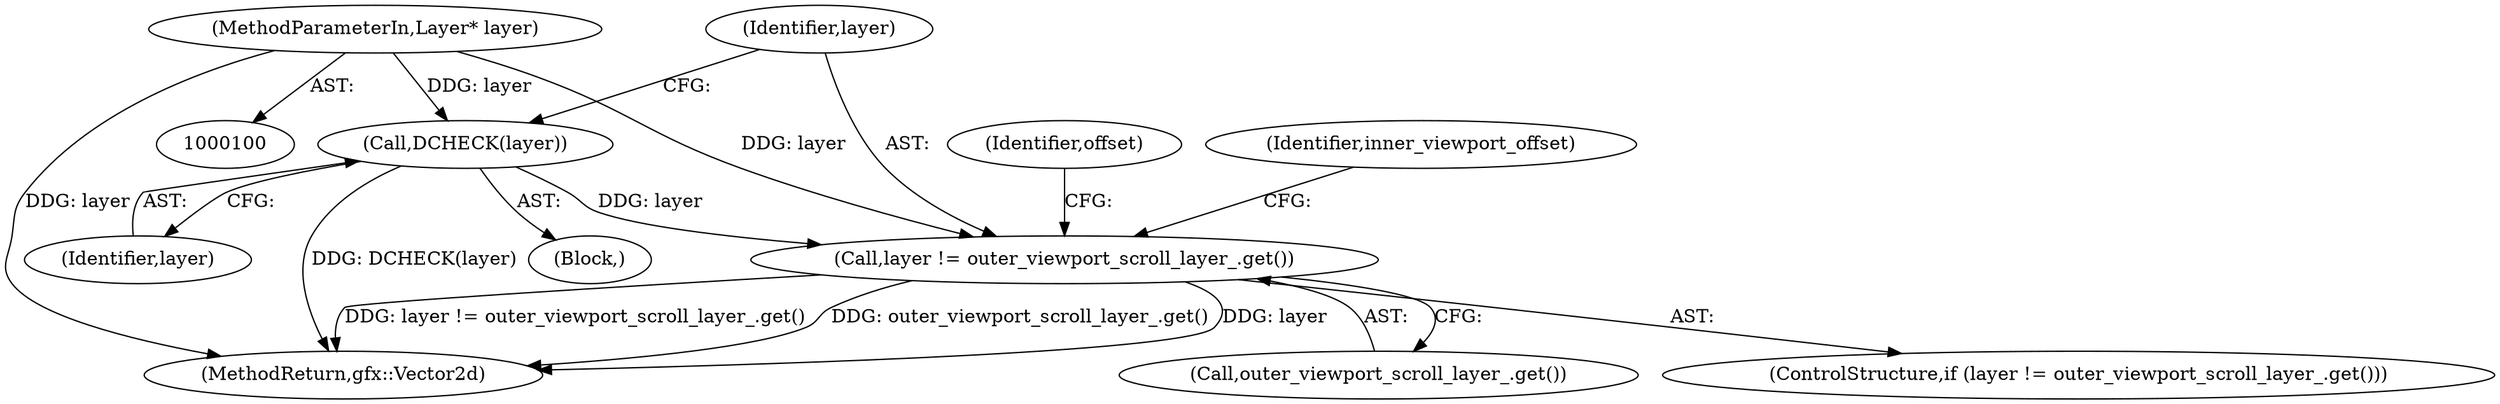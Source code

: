 digraph "1_Chrome_87a082c5137a63dedb3fe5b1f48f75dcd1fd780c_0@pointer" {
"1000102" [label="(MethodParameterIn,Layer* layer)"];
"1000104" [label="(Call,DCHECK(layer))"];
"1000107" [label="(Call,layer != outer_viewport_scroll_layer_.get())"];
"1000108" [label="(Identifier,layer)"];
"1000104" [label="(Call,DCHECK(layer))"];
"1000102" [label="(MethodParameterIn,Layer* layer)"];
"1000111" [label="(Identifier,offset)"];
"1000114" [label="(Identifier,inner_viewport_offset)"];
"1000106" [label="(ControlStructure,if (layer != outer_viewport_scroll_layer_.get()))"];
"1000107" [label="(Call,layer != outer_viewport_scroll_layer_.get())"];
"1000109" [label="(Call,outer_viewport_scroll_layer_.get())"];
"1000105" [label="(Identifier,layer)"];
"1000159" [label="(MethodReturn,gfx::Vector2d)"];
"1000103" [label="(Block,)"];
"1000102" -> "1000100"  [label="AST: "];
"1000102" -> "1000159"  [label="DDG: layer"];
"1000102" -> "1000104"  [label="DDG: layer"];
"1000102" -> "1000107"  [label="DDG: layer"];
"1000104" -> "1000103"  [label="AST: "];
"1000104" -> "1000105"  [label="CFG: "];
"1000105" -> "1000104"  [label="AST: "];
"1000108" -> "1000104"  [label="CFG: "];
"1000104" -> "1000159"  [label="DDG: DCHECK(layer)"];
"1000104" -> "1000107"  [label="DDG: layer"];
"1000107" -> "1000106"  [label="AST: "];
"1000107" -> "1000109"  [label="CFG: "];
"1000108" -> "1000107"  [label="AST: "];
"1000109" -> "1000107"  [label="AST: "];
"1000111" -> "1000107"  [label="CFG: "];
"1000114" -> "1000107"  [label="CFG: "];
"1000107" -> "1000159"  [label="DDG: layer"];
"1000107" -> "1000159"  [label="DDG: layer != outer_viewport_scroll_layer_.get()"];
"1000107" -> "1000159"  [label="DDG: outer_viewport_scroll_layer_.get()"];
}
